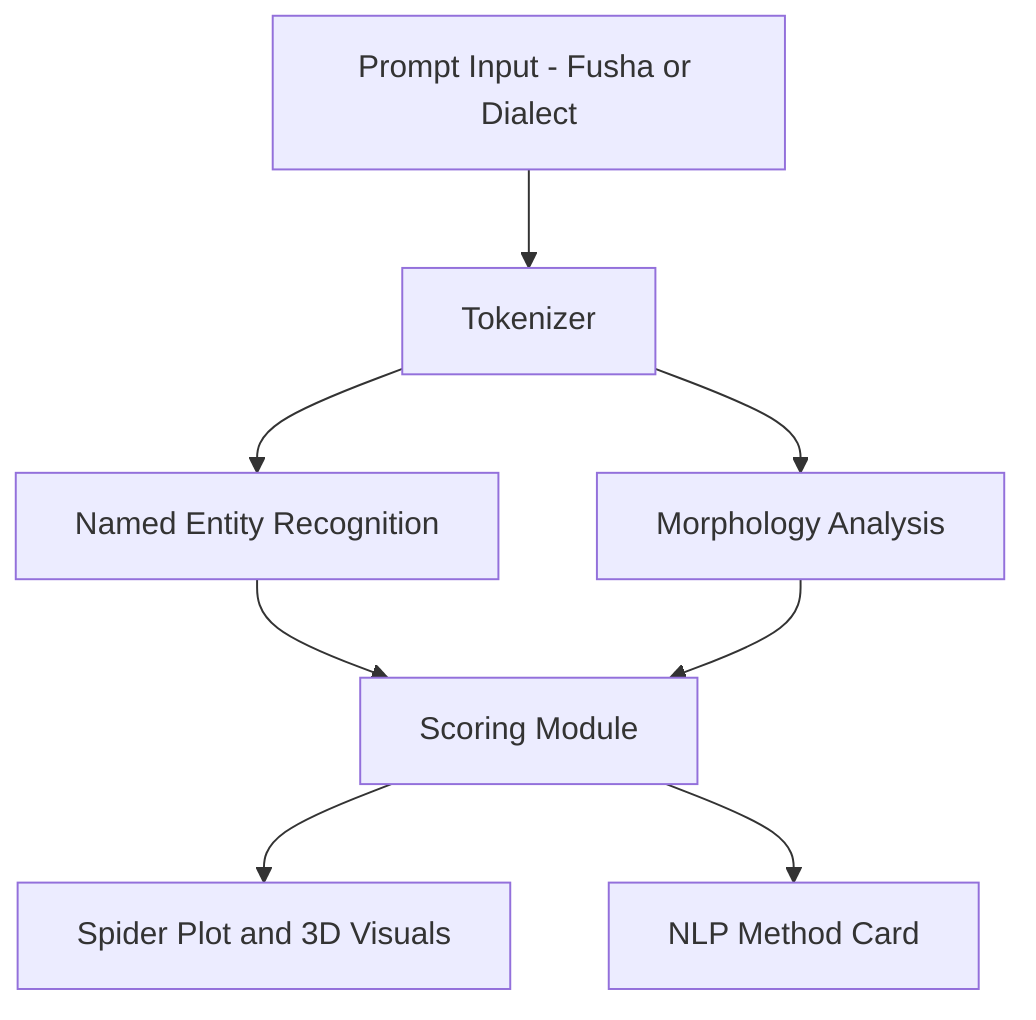 flowchart TD
    A[Prompt Input - Fusha or Dialect] --> B[Tokenizer]
    B --> C[Named Entity Recognition]
    B --> D[Morphology Analysis]
    C --> E[Scoring Module]
    D --> E
    E --> F[Spider Plot and 3D Visuals]
    E --> G[NLP Method Card]